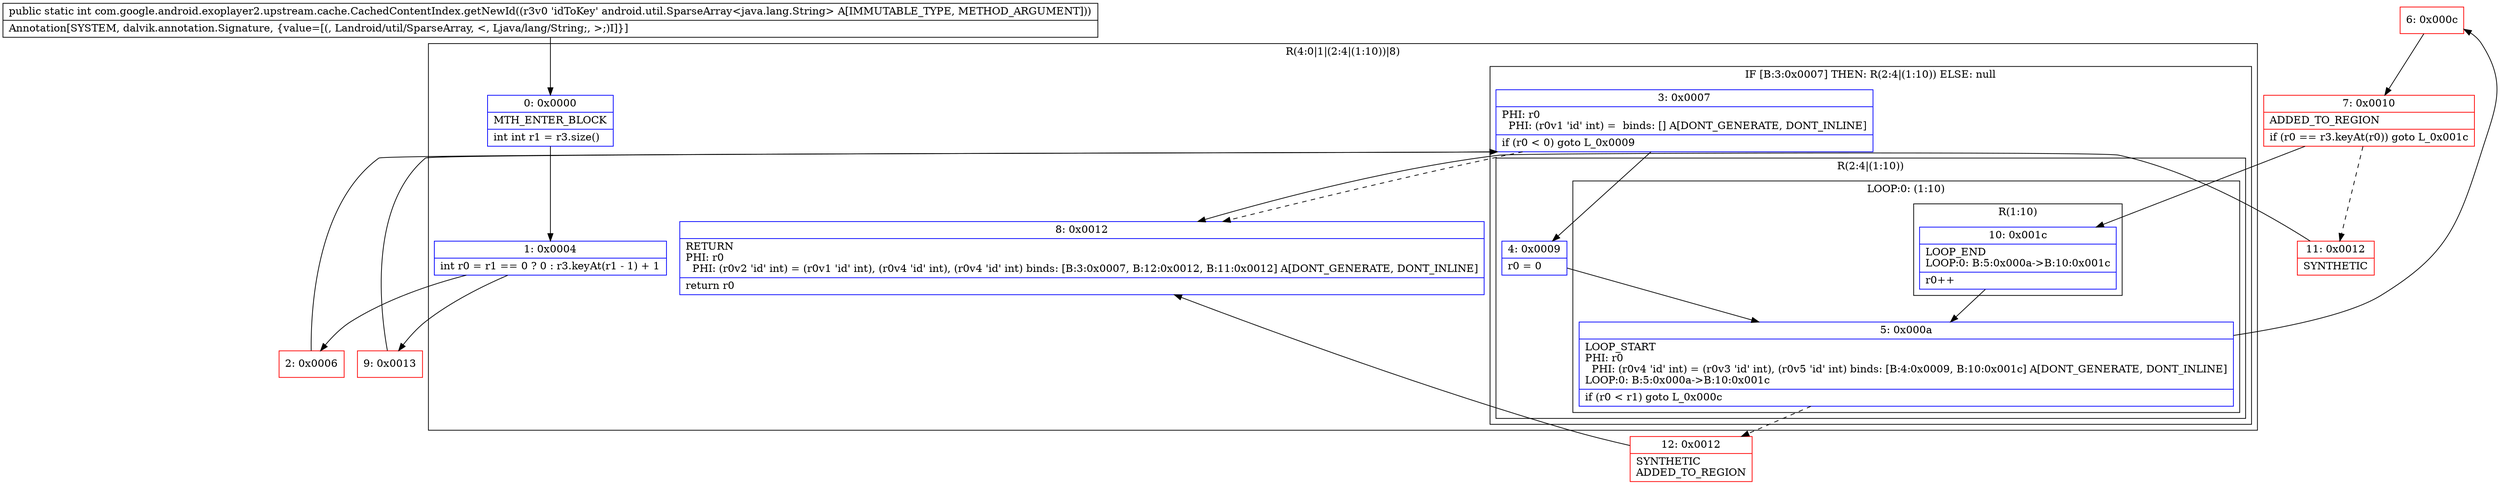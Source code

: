 digraph "CFG forcom.google.android.exoplayer2.upstream.cache.CachedContentIndex.getNewId(Landroid\/util\/SparseArray;)I" {
subgraph cluster_Region_189307789 {
label = "R(4:0|1|(2:4|(1:10))|8)";
node [shape=record,color=blue];
Node_0 [shape=record,label="{0\:\ 0x0000|MTH_ENTER_BLOCK\l|int int r1 = r3.size()\l}"];
Node_1 [shape=record,label="{1\:\ 0x0004|int r0 = r1 == 0 ? 0 : r3.keyAt(r1 \- 1) + 1\l}"];
subgraph cluster_IfRegion_1071304399 {
label = "IF [B:3:0x0007] THEN: R(2:4|(1:10)) ELSE: null";
node [shape=record,color=blue];
Node_3 [shape=record,label="{3\:\ 0x0007|PHI: r0 \l  PHI: (r0v1 'id' int) =  binds: [] A[DONT_GENERATE, DONT_INLINE]\l|if (r0 \< 0) goto L_0x0009\l}"];
subgraph cluster_Region_1888192844 {
label = "R(2:4|(1:10))";
node [shape=record,color=blue];
Node_4 [shape=record,label="{4\:\ 0x0009|r0 = 0\l}"];
subgraph cluster_LoopRegion_971208826 {
label = "LOOP:0: (1:10)";
node [shape=record,color=blue];
Node_5 [shape=record,label="{5\:\ 0x000a|LOOP_START\lPHI: r0 \l  PHI: (r0v4 'id' int) = (r0v3 'id' int), (r0v5 'id' int) binds: [B:4:0x0009, B:10:0x001c] A[DONT_GENERATE, DONT_INLINE]\lLOOP:0: B:5:0x000a\-\>B:10:0x001c\l|if (r0 \< r1) goto L_0x000c\l}"];
subgraph cluster_Region_1887545249 {
label = "R(1:10)";
node [shape=record,color=blue];
Node_10 [shape=record,label="{10\:\ 0x001c|LOOP_END\lLOOP:0: B:5:0x000a\-\>B:10:0x001c\l|r0++\l}"];
}
}
}
}
Node_8 [shape=record,label="{8\:\ 0x0012|RETURN\lPHI: r0 \l  PHI: (r0v2 'id' int) = (r0v1 'id' int), (r0v4 'id' int), (r0v4 'id' int) binds: [B:3:0x0007, B:12:0x0012, B:11:0x0012] A[DONT_GENERATE, DONT_INLINE]\l|return r0\l}"];
}
Node_2 [shape=record,color=red,label="{2\:\ 0x0006}"];
Node_6 [shape=record,color=red,label="{6\:\ 0x000c}"];
Node_7 [shape=record,color=red,label="{7\:\ 0x0010|ADDED_TO_REGION\l|if (r0 == r3.keyAt(r0)) goto L_0x001c\l}"];
Node_9 [shape=record,color=red,label="{9\:\ 0x0013}"];
Node_11 [shape=record,color=red,label="{11\:\ 0x0012|SYNTHETIC\l}"];
Node_12 [shape=record,color=red,label="{12\:\ 0x0012|SYNTHETIC\lADDED_TO_REGION\l}"];
MethodNode[shape=record,label="{public static int com.google.android.exoplayer2.upstream.cache.CachedContentIndex.getNewId((r3v0 'idToKey' android.util.SparseArray\<java.lang.String\> A[IMMUTABLE_TYPE, METHOD_ARGUMENT]))  | Annotation[SYSTEM, dalvik.annotation.Signature, \{value=[(, Landroid\/util\/SparseArray, \<, Ljava\/lang\/String;, \>;)I]\}]\l}"];
MethodNode -> Node_0;
Node_0 -> Node_1;
Node_1 -> Node_2;
Node_1 -> Node_9;
Node_3 -> Node_4;
Node_3 -> Node_8[style=dashed];
Node_4 -> Node_5;
Node_5 -> Node_6;
Node_5 -> Node_12[style=dashed];
Node_10 -> Node_5;
Node_2 -> Node_3;
Node_6 -> Node_7;
Node_7 -> Node_10;
Node_7 -> Node_11[style=dashed];
Node_9 -> Node_3;
Node_11 -> Node_8;
Node_12 -> Node_8;
}

